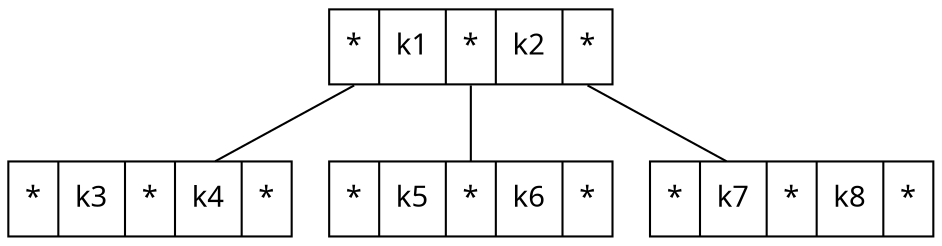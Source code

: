 // compile with dot

graph Tree {
    rankdir=TB;
    node [shape=record, fontname="sans"];
    splines=polyline;

    R [label= "{{<left>*|k1|<middle>*|k2|<right>*}}"];
    A [label= "{{<left>*|k3|<middle>*|k4|<right>*}}"];
    B [label= "{{<left>*|k5|<middle>*|k6|<right>*}}"];
    C [label= "{{<left>*|k7|<middle>*|k8|<right>*}}"];

    R:left -- A;
    R:middle -- B;
    R:right -- C;
}
